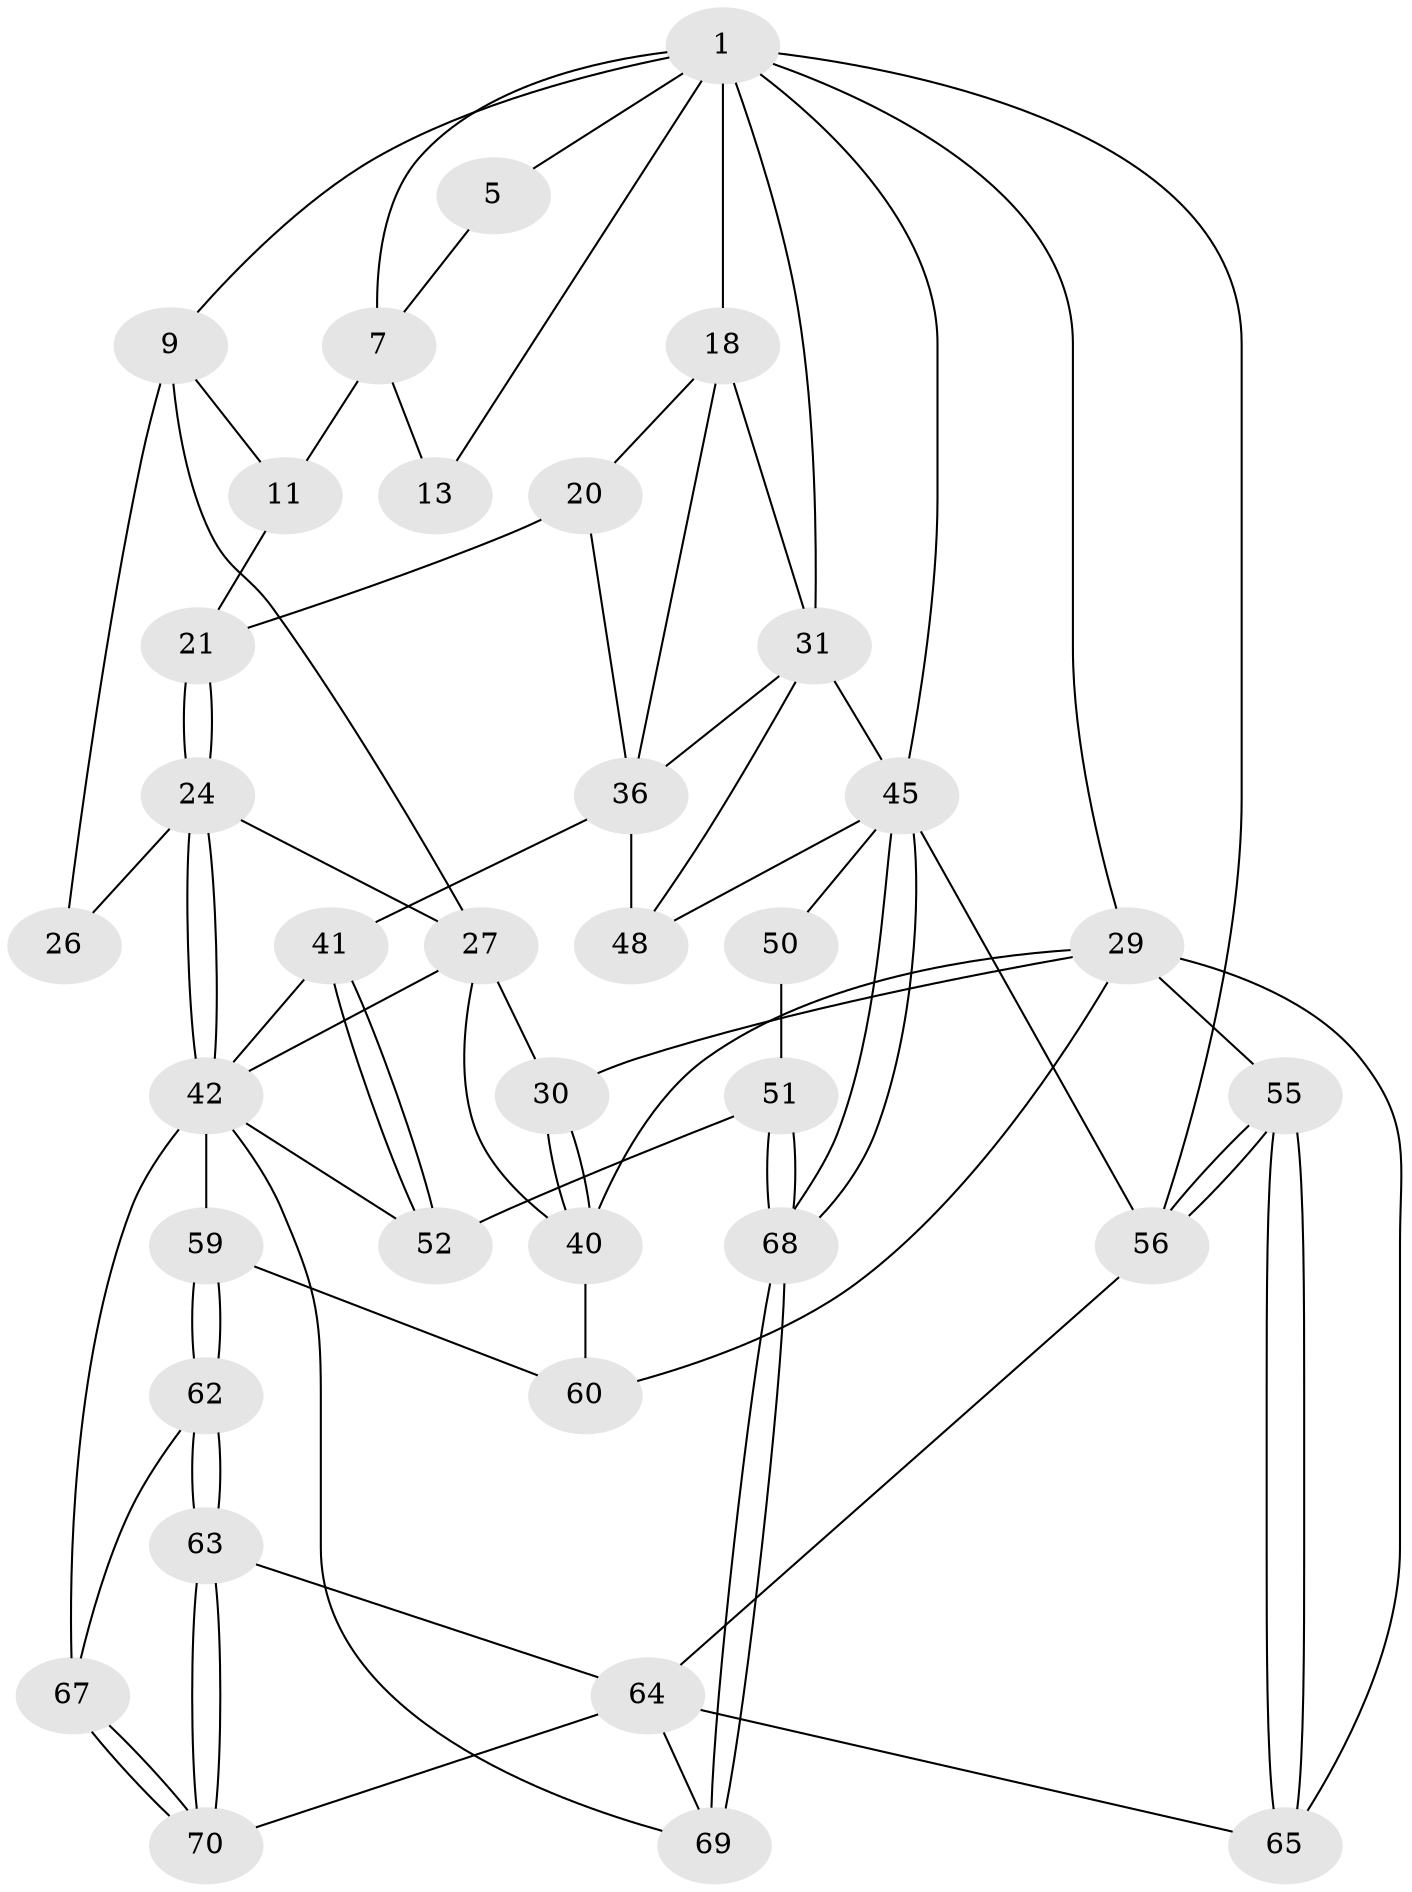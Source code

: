 // original degree distribution, {3: 0.05555555555555555, 6: 0.2361111111111111, 5: 0.5, 4: 0.20833333333333334}
// Generated by graph-tools (version 1.1) at 2025/17/03/09/25 04:17:05]
// undirected, 36 vertices, 80 edges
graph export_dot {
graph [start="1"]
  node [color=gray90,style=filled];
  1 [pos="+0.7866927073164158+0",super="+6+2"];
  5 [pos="+0.4741362337246155+0"];
  7 [pos="+0.6870946959650487+0.08508854554108793",super="+8"];
  9 [pos="+0.22653981936819184+0.09502394829403756",super="+14+10"];
  11 [pos="+0.45989753606590533+0.18851471241159962",super="+22"];
  13 [pos="+0.22179504503353836+0.05653791996933233"];
  18 [pos="+0.8043170132805377+0.30924357469983504",super="+19"];
  20 [pos="+0.7922450171740517+0.32218245716762295"];
  21 [pos="+0.6960539709254107+0.3276540802880666"];
  24 [pos="+0.6181208121320034+0.3536704027752024",super="+25"];
  26 [pos="+0.45230831509046315+0.2279720496354008"];
  27 [pos="+0.38822094796034323+0.47264923335216885",super="+39+28"];
  29 [pos="+0+0.38164314191069604",super="+53"];
  30 [pos="+0.14819405255839987+0.3680910584514621"];
  31 [pos="+1+0.22088613018547143",super="+32+34"];
  36 [pos="+0.9279080656290284+0.5035594250405541",super="+37"];
  40 [pos="+0.23503825025418554+0.5587620295589496",super="+57"];
  41 [pos="+0.8273546022981947+0.4863789983365647"];
  42 [pos="+0.6234970804844575+0.5544315670990734",super="+43"];
  45 [pos="+1+1",super="+46"];
  48 [pos="+0.8822326959247413+0.6173221544975577"];
  50 [pos="+0.7529468980883511+0.7694545459335543"];
  51 [pos="+0.7391083046708484+0.7710443182446961"];
  52 [pos="+0.7342681161157971+0.7706295499408096"];
  55 [pos="+0+1"];
  56 [pos="+0+1"];
  59 [pos="+0.32250201521311256+0.7674958534044048"];
  60 [pos="+0.12392511493019676+0.7931697618518974"];
  62 [pos="+0.316235397156178+0.8648893890605001"];
  63 [pos="+0.2577840834308632+0.9218294021311435"];
  64 [pos="+0.23604159514967746+0.9401151584231342",super="+71"];
  65 [pos="+0.21177573123864693+0.9335285677682009"];
  67 [pos="+0.3675468669034954+0.9203851242619616"];
  68 [pos="+1+1"];
  69 [pos="+0.6218689089072951+1"];
  70 [pos="+0.40540346930793747+1"];
  1 -- 18;
  1 -- 7;
  1 -- 5;
  1 -- 9;
  1 -- 45;
  1 -- 13;
  1 -- 56;
  1 -- 29;
  1 -- 31;
  5 -- 7;
  7 -- 11 [weight=2];
  7 -- 13;
  9 -- 26 [weight=2];
  9 -- 11;
  9 -- 27;
  11 -- 21;
  18 -- 20;
  18 -- 36;
  18 -- 31;
  20 -- 21;
  20 -- 36;
  21 -- 24;
  21 -- 24;
  24 -- 42;
  24 -- 42;
  24 -- 26;
  24 -- 27;
  27 -- 40;
  27 -- 30;
  27 -- 42;
  29 -- 30;
  29 -- 65;
  29 -- 55;
  29 -- 60;
  29 -- 40;
  30 -- 40;
  30 -- 40;
  31 -- 48;
  31 -- 36;
  31 -- 45;
  36 -- 48;
  36 -- 41;
  40 -- 60;
  41 -- 42;
  41 -- 52;
  41 -- 52;
  42 -- 67;
  42 -- 52;
  42 -- 69;
  42 -- 59;
  45 -- 68;
  45 -- 68;
  45 -- 56;
  45 -- 48;
  45 -- 50 [weight=2];
  50 -- 51;
  51 -- 52;
  51 -- 68;
  51 -- 68;
  55 -- 56;
  55 -- 56;
  55 -- 65;
  55 -- 65;
  56 -- 64;
  59 -- 60;
  59 -- 62;
  59 -- 62;
  62 -- 63;
  62 -- 63;
  62 -- 67;
  63 -- 64;
  63 -- 70;
  63 -- 70;
  64 -- 65;
  64 -- 69;
  64 -- 70;
  67 -- 70;
  67 -- 70;
  68 -- 69;
  68 -- 69;
}
